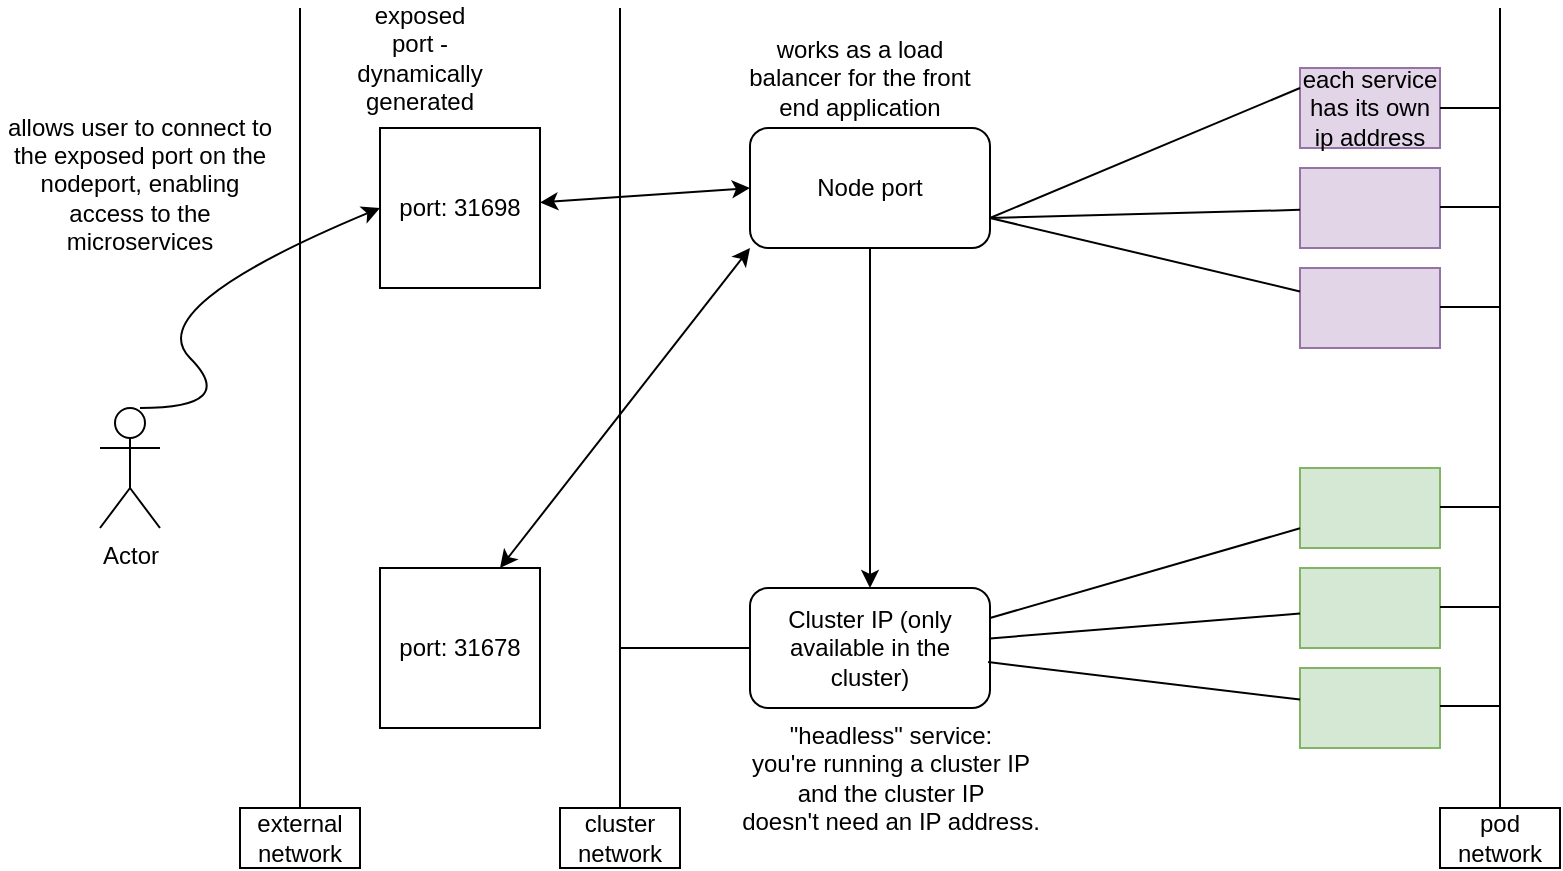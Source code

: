 <mxfile version="22.0.8" type="github">
  <diagram name="Page-1" id="sG4ieVGucT8uZtfDiHuL">
    <mxGraphModel dx="1242" dy="726" grid="1" gridSize="10" guides="1" tooltips="1" connect="1" arrows="1" fold="1" page="1" pageScale="1" pageWidth="850" pageHeight="1100" math="0" shadow="0">
      <root>
        <mxCell id="0" />
        <mxCell id="1" parent="0" />
        <mxCell id="3_kyEJ0XRkKuarZBOOdj-1" value="" style="endArrow=none;html=1;rounded=0;" edge="1" parent="1">
          <mxGeometry width="50" height="50" relative="1" as="geometry">
            <mxPoint x="200" y="440" as="sourcePoint" />
            <mxPoint x="200" y="40" as="targetPoint" />
          </mxGeometry>
        </mxCell>
        <mxCell id="3_kyEJ0XRkKuarZBOOdj-2" value="" style="endArrow=none;html=1;rounded=0;" edge="1" parent="1">
          <mxGeometry width="50" height="50" relative="1" as="geometry">
            <mxPoint x="360" y="440" as="sourcePoint" />
            <mxPoint x="360" y="40" as="targetPoint" />
          </mxGeometry>
        </mxCell>
        <mxCell id="3_kyEJ0XRkKuarZBOOdj-3" value="" style="endArrow=none;html=1;rounded=0;" edge="1" parent="1">
          <mxGeometry width="50" height="50" relative="1" as="geometry">
            <mxPoint x="800" y="440" as="sourcePoint" />
            <mxPoint x="800" y="40" as="targetPoint" />
          </mxGeometry>
        </mxCell>
        <mxCell id="3_kyEJ0XRkKuarZBOOdj-5" value="port: 31698" style="whiteSpace=wrap;html=1;aspect=fixed;" vertex="1" parent="1">
          <mxGeometry x="240" y="100" width="80" height="80" as="geometry" />
        </mxCell>
        <mxCell id="3_kyEJ0XRkKuarZBOOdj-7" value="Node port" style="rounded=1;whiteSpace=wrap;html=1;" vertex="1" parent="1">
          <mxGeometry x="425" y="100" width="120" height="60" as="geometry" />
        </mxCell>
        <mxCell id="3_kyEJ0XRkKuarZBOOdj-8" value="Cluster IP (only available in the cluster)" style="rounded=1;whiteSpace=wrap;html=1;" vertex="1" parent="1">
          <mxGeometry x="425" y="330" width="120" height="60" as="geometry" />
        </mxCell>
        <mxCell id="3_kyEJ0XRkKuarZBOOdj-9" value="port: 31678" style="whiteSpace=wrap;html=1;aspect=fixed;" vertex="1" parent="1">
          <mxGeometry x="240" y="320" width="80" height="80" as="geometry" />
        </mxCell>
        <mxCell id="3_kyEJ0XRkKuarZBOOdj-10" value="" style="endArrow=classic;startArrow=classic;html=1;rounded=0;entryX=0;entryY=0.5;entryDx=0;entryDy=0;" edge="1" parent="1" source="3_kyEJ0XRkKuarZBOOdj-5" target="3_kyEJ0XRkKuarZBOOdj-7">
          <mxGeometry width="50" height="50" relative="1" as="geometry">
            <mxPoint x="320" y="210" as="sourcePoint" />
            <mxPoint x="370" y="160" as="targetPoint" />
          </mxGeometry>
        </mxCell>
        <mxCell id="3_kyEJ0XRkKuarZBOOdj-11" value="" style="endArrow=classic;startArrow=classic;html=1;rounded=0;entryX=0;entryY=1;entryDx=0;entryDy=0;" edge="1" parent="1" target="3_kyEJ0XRkKuarZBOOdj-7">
          <mxGeometry width="50" height="50" relative="1" as="geometry">
            <mxPoint x="300" y="320" as="sourcePoint" />
            <mxPoint x="400" y="225" as="targetPoint" />
          </mxGeometry>
        </mxCell>
        <mxCell id="3_kyEJ0XRkKuarZBOOdj-12" value="" style="endArrow=classic;html=1;rounded=0;exitX=0.5;exitY=1;exitDx=0;exitDy=0;" edge="1" parent="1" source="3_kyEJ0XRkKuarZBOOdj-7" target="3_kyEJ0XRkKuarZBOOdj-8">
          <mxGeometry width="50" height="50" relative="1" as="geometry">
            <mxPoint x="470" y="225" as="sourcePoint" />
            <mxPoint x="520" y="175" as="targetPoint" />
          </mxGeometry>
        </mxCell>
        <mxCell id="3_kyEJ0XRkKuarZBOOdj-13" value="&quot;headless&quot; service:&lt;br&gt;you&#39;re running a cluster IP &lt;br&gt;and the cluster IP &lt;br&gt;doesn&#39;t need an IP address." style="text;html=1;align=center;verticalAlign=middle;resizable=0;points=[];autosize=1;strokeColor=none;fillColor=none;" vertex="1" parent="1">
          <mxGeometry x="410" y="390" width="170" height="70" as="geometry" />
        </mxCell>
        <mxCell id="3_kyEJ0XRkKuarZBOOdj-14" value="each service has its own ip address" style="rounded=0;whiteSpace=wrap;html=1;fillColor=#e1d5e7;strokeColor=#9673a6;" vertex="1" parent="1">
          <mxGeometry x="700" y="70" width="70" height="40" as="geometry" />
        </mxCell>
        <mxCell id="3_kyEJ0XRkKuarZBOOdj-15" value="" style="rounded=0;whiteSpace=wrap;html=1;fillColor=#e1d5e7;strokeColor=#9673a6;" vertex="1" parent="1">
          <mxGeometry x="700" y="120" width="70" height="40" as="geometry" />
        </mxCell>
        <mxCell id="3_kyEJ0XRkKuarZBOOdj-16" value="" style="rounded=0;whiteSpace=wrap;html=1;fillColor=#e1d5e7;strokeColor=#9673a6;" vertex="1" parent="1">
          <mxGeometry x="700" y="170" width="70" height="40" as="geometry" />
        </mxCell>
        <mxCell id="3_kyEJ0XRkKuarZBOOdj-17" value="" style="rounded=0;whiteSpace=wrap;html=1;fillColor=#d5e8d4;strokeColor=#82b366;" vertex="1" parent="1">
          <mxGeometry x="700" y="270" width="70" height="40" as="geometry" />
        </mxCell>
        <mxCell id="3_kyEJ0XRkKuarZBOOdj-19" value="" style="rounded=0;whiteSpace=wrap;html=1;fillColor=#d5e8d4;strokeColor=#82b366;" vertex="1" parent="1">
          <mxGeometry x="700" y="320" width="70" height="40" as="geometry" />
        </mxCell>
        <mxCell id="3_kyEJ0XRkKuarZBOOdj-20" value="" style="rounded=0;whiteSpace=wrap;html=1;fillColor=#d5e8d4;strokeColor=#82b366;" vertex="1" parent="1">
          <mxGeometry x="700" y="370" width="70" height="40" as="geometry" />
        </mxCell>
        <mxCell id="3_kyEJ0XRkKuarZBOOdj-22" value="" style="endArrow=none;html=1;rounded=0;entryX=0;entryY=0.25;entryDx=0;entryDy=0;exitX=1;exitY=0.75;exitDx=0;exitDy=0;" edge="1" parent="1" source="3_kyEJ0XRkKuarZBOOdj-7" target="3_kyEJ0XRkKuarZBOOdj-14">
          <mxGeometry width="50" height="50" relative="1" as="geometry">
            <mxPoint x="545" y="140" as="sourcePoint" />
            <mxPoint x="595" y="90" as="targetPoint" />
          </mxGeometry>
        </mxCell>
        <mxCell id="3_kyEJ0XRkKuarZBOOdj-24" value="" style="endArrow=none;html=1;rounded=0;exitX=1;exitY=0.75;exitDx=0;exitDy=0;" edge="1" parent="1" source="3_kyEJ0XRkKuarZBOOdj-7" target="3_kyEJ0XRkKuarZBOOdj-15">
          <mxGeometry width="50" height="50" relative="1" as="geometry">
            <mxPoint x="555" y="150" as="sourcePoint" />
            <mxPoint x="710" y="90" as="targetPoint" />
          </mxGeometry>
        </mxCell>
        <mxCell id="3_kyEJ0XRkKuarZBOOdj-25" value="" style="endArrow=none;html=1;rounded=0;exitX=1;exitY=0.75;exitDx=0;exitDy=0;" edge="1" parent="1" source="3_kyEJ0XRkKuarZBOOdj-7" target="3_kyEJ0XRkKuarZBOOdj-16">
          <mxGeometry width="50" height="50" relative="1" as="geometry">
            <mxPoint x="565" y="160" as="sourcePoint" />
            <mxPoint x="720" y="100" as="targetPoint" />
          </mxGeometry>
        </mxCell>
        <mxCell id="3_kyEJ0XRkKuarZBOOdj-26" value="Actor" style="shape=umlActor;verticalLabelPosition=bottom;verticalAlign=top;html=1;outlineConnect=0;" vertex="1" parent="1">
          <mxGeometry x="100" y="240" width="30" height="60" as="geometry" />
        </mxCell>
        <mxCell id="3_kyEJ0XRkKuarZBOOdj-27" value="" style="endArrow=none;html=1;rounded=0;exitX=1;exitY=0.25;exitDx=0;exitDy=0;" edge="1" parent="1" source="3_kyEJ0XRkKuarZBOOdj-8" target="3_kyEJ0XRkKuarZBOOdj-17">
          <mxGeometry width="50" height="50" relative="1" as="geometry">
            <mxPoint x="555" y="155" as="sourcePoint" />
            <mxPoint x="710" y="90" as="targetPoint" />
          </mxGeometry>
        </mxCell>
        <mxCell id="3_kyEJ0XRkKuarZBOOdj-28" value="" style="endArrow=none;html=1;rounded=0;" edge="1" parent="1" source="3_kyEJ0XRkKuarZBOOdj-8" target="3_kyEJ0XRkKuarZBOOdj-19">
          <mxGeometry width="50" height="50" relative="1" as="geometry">
            <mxPoint x="555" y="355" as="sourcePoint" />
            <mxPoint x="710" y="310" as="targetPoint" />
          </mxGeometry>
        </mxCell>
        <mxCell id="3_kyEJ0XRkKuarZBOOdj-29" value="" style="endArrow=none;html=1;rounded=0;exitX=0.992;exitY=0.617;exitDx=0;exitDy=0;exitPerimeter=0;" edge="1" parent="1" source="3_kyEJ0XRkKuarZBOOdj-8" target="3_kyEJ0XRkKuarZBOOdj-20">
          <mxGeometry width="50" height="50" relative="1" as="geometry">
            <mxPoint x="565" y="365" as="sourcePoint" />
            <mxPoint x="720" y="320" as="targetPoint" />
          </mxGeometry>
        </mxCell>
        <mxCell id="3_kyEJ0XRkKuarZBOOdj-30" value="cluster network" style="text;html=1;strokeColor=default;fillColor=none;align=center;verticalAlign=middle;whiteSpace=wrap;rounded=0;" vertex="1" parent="1">
          <mxGeometry x="330" y="440" width="60" height="30" as="geometry" />
        </mxCell>
        <mxCell id="3_kyEJ0XRkKuarZBOOdj-32" value="external network" style="text;html=1;strokeColor=default;fillColor=none;align=center;verticalAlign=middle;whiteSpace=wrap;rounded=0;" vertex="1" parent="1">
          <mxGeometry x="170" y="440" width="60" height="30" as="geometry" />
        </mxCell>
        <mxCell id="3_kyEJ0XRkKuarZBOOdj-33" value="pod network" style="text;html=1;strokeColor=default;fillColor=none;align=center;verticalAlign=middle;whiteSpace=wrap;rounded=0;" vertex="1" parent="1">
          <mxGeometry x="770" y="440" width="60" height="30" as="geometry" />
        </mxCell>
        <mxCell id="3_kyEJ0XRkKuarZBOOdj-35" value="" style="endArrow=none;html=1;rounded=0;" edge="1" parent="1">
          <mxGeometry width="50" height="50" relative="1" as="geometry">
            <mxPoint x="770" y="90" as="sourcePoint" />
            <mxPoint x="800" y="90" as="targetPoint" />
          </mxGeometry>
        </mxCell>
        <mxCell id="3_kyEJ0XRkKuarZBOOdj-36" value="" style="endArrow=none;html=1;rounded=0;" edge="1" parent="1">
          <mxGeometry width="50" height="50" relative="1" as="geometry">
            <mxPoint x="770" y="139.5" as="sourcePoint" />
            <mxPoint x="800" y="139.5" as="targetPoint" />
          </mxGeometry>
        </mxCell>
        <mxCell id="3_kyEJ0XRkKuarZBOOdj-38" value="" style="endArrow=none;html=1;rounded=0;" edge="1" parent="1">
          <mxGeometry width="50" height="50" relative="1" as="geometry">
            <mxPoint x="770" y="189.5" as="sourcePoint" />
            <mxPoint x="800" y="189.5" as="targetPoint" />
          </mxGeometry>
        </mxCell>
        <mxCell id="3_kyEJ0XRkKuarZBOOdj-39" value="" style="endArrow=none;html=1;rounded=0;" edge="1" parent="1">
          <mxGeometry width="50" height="50" relative="1" as="geometry">
            <mxPoint x="770" y="289.5" as="sourcePoint" />
            <mxPoint x="800" y="289.5" as="targetPoint" />
          </mxGeometry>
        </mxCell>
        <mxCell id="3_kyEJ0XRkKuarZBOOdj-40" value="" style="endArrow=none;html=1;rounded=0;" edge="1" parent="1">
          <mxGeometry width="50" height="50" relative="1" as="geometry">
            <mxPoint x="770" y="339.5" as="sourcePoint" />
            <mxPoint x="800" y="339.5" as="targetPoint" />
          </mxGeometry>
        </mxCell>
        <mxCell id="3_kyEJ0XRkKuarZBOOdj-41" value="" style="endArrow=none;html=1;rounded=0;" edge="1" parent="1">
          <mxGeometry width="50" height="50" relative="1" as="geometry">
            <mxPoint x="770" y="389" as="sourcePoint" />
            <mxPoint x="800" y="389" as="targetPoint" />
          </mxGeometry>
        </mxCell>
        <mxCell id="3_kyEJ0XRkKuarZBOOdj-42" value="works as a load balancer for the front end application" style="text;html=1;strokeColor=none;fillColor=none;align=center;verticalAlign=middle;whiteSpace=wrap;rounded=0;" vertex="1" parent="1">
          <mxGeometry x="415" y="60" width="130" height="30" as="geometry" />
        </mxCell>
        <mxCell id="3_kyEJ0XRkKuarZBOOdj-43" value="exposed port - dynamically generated" style="text;html=1;strokeColor=none;fillColor=none;align=center;verticalAlign=middle;whiteSpace=wrap;rounded=0;" vertex="1" parent="1">
          <mxGeometry x="230" y="50" width="60" height="30" as="geometry" />
        </mxCell>
        <mxCell id="3_kyEJ0XRkKuarZBOOdj-44" value="" style="curved=1;endArrow=classic;html=1;rounded=0;entryX=0;entryY=0.5;entryDx=0;entryDy=0;" edge="1" parent="1" target="3_kyEJ0XRkKuarZBOOdj-5">
          <mxGeometry width="50" height="50" relative="1" as="geometry">
            <mxPoint x="120" y="240" as="sourcePoint" />
            <mxPoint x="170" y="190" as="targetPoint" />
            <Array as="points">
              <mxPoint x="170" y="240" />
              <mxPoint x="120" y="190" />
            </Array>
          </mxGeometry>
        </mxCell>
        <mxCell id="3_kyEJ0XRkKuarZBOOdj-45" value="allows user to connect to the exposed port on the nodeport, enabling access to the microservices" style="text;html=1;strokeColor=none;fillColor=none;align=center;verticalAlign=middle;whiteSpace=wrap;rounded=0;" vertex="1" parent="1">
          <mxGeometry x="50" y="95" width="140" height="65" as="geometry" />
        </mxCell>
        <mxCell id="3_kyEJ0XRkKuarZBOOdj-46" value="" style="endArrow=none;html=1;rounded=0;entryX=0;entryY=0.5;entryDx=0;entryDy=0;" edge="1" parent="1" target="3_kyEJ0XRkKuarZBOOdj-8">
          <mxGeometry width="50" height="50" relative="1" as="geometry">
            <mxPoint x="360" y="360" as="sourcePoint" />
            <mxPoint x="515" y="307.5" as="targetPoint" />
          </mxGeometry>
        </mxCell>
      </root>
    </mxGraphModel>
  </diagram>
</mxfile>

